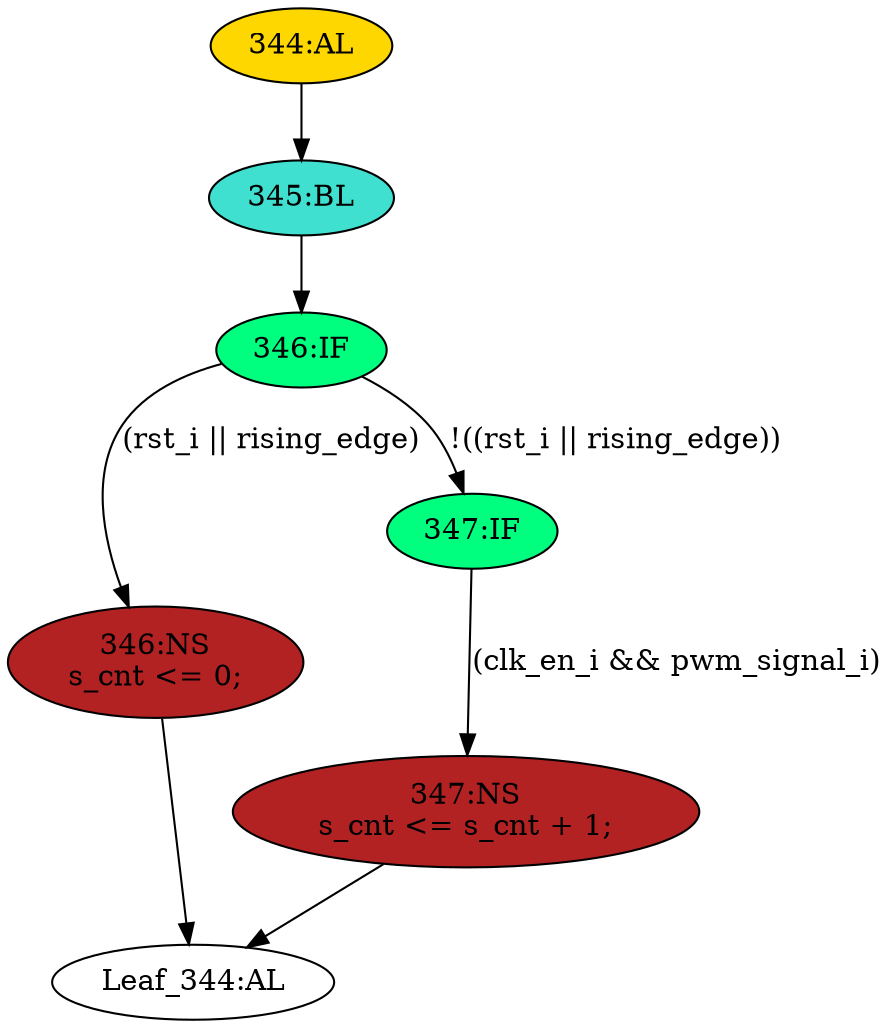 strict digraph "" {
	node [label="\N"];
	"347:NS"	 [ast="<pyverilog.vparser.ast.NonblockingSubstitution object at 0x7f79bdf600d0>",
		fillcolor=firebrick,
		label="347:NS
s_cnt <= s_cnt + 1;",
		statements="[<pyverilog.vparser.ast.NonblockingSubstitution object at 0x7f79bdf600d0>]",
		style=filled,
		typ=NonblockingSubstitution];
	"Leaf_344:AL"	 [def_var="['s_cnt']",
		label="Leaf_344:AL"];
	"347:NS" -> "Leaf_344:AL"	 [cond="[]",
		lineno=None];
	"346:NS"	 [ast="<pyverilog.vparser.ast.NonblockingSubstitution object at 0x7f79df516550>",
		fillcolor=firebrick,
		label="346:NS
s_cnt <= 0;",
		statements="[<pyverilog.vparser.ast.NonblockingSubstitution object at 0x7f79df516550>]",
		style=filled,
		typ=NonblockingSubstitution];
	"346:NS" -> "Leaf_344:AL"	 [cond="[]",
		lineno=None];
	"344:AL"	 [ast="<pyverilog.vparser.ast.Always object at 0x7f79df5166d0>",
		clk_sens=True,
		fillcolor=gold,
		label="344:AL",
		sens="['clk_i']",
		statements="[]",
		style=filled,
		typ=Always,
		use_var="['rising_edge', 'clk_en_i', 'rst_i', 's_cnt', 'pwm_signal_i']"];
	"345:BL"	 [ast="<pyverilog.vparser.ast.Block object at 0x7f79df5167d0>",
		fillcolor=turquoise,
		label="345:BL",
		statements="[]",
		style=filled,
		typ=Block];
	"344:AL" -> "345:BL"	 [cond="[]",
		lineno=None];
	"346:IF"	 [ast="<pyverilog.vparser.ast.IfStatement object at 0x7f79df516810>",
		fillcolor=springgreen,
		label="346:IF",
		statements="[]",
		style=filled,
		typ=IfStatement];
	"346:IF" -> "346:NS"	 [cond="['rst_i', 'rising_edge']",
		label="(rst_i || rising_edge)",
		lineno=346];
	"347:IF"	 [ast="<pyverilog.vparser.ast.IfStatement object at 0x7f79df516890>",
		fillcolor=springgreen,
		label="347:IF",
		statements="[]",
		style=filled,
		typ=IfStatement];
	"346:IF" -> "347:IF"	 [cond="['rst_i', 'rising_edge']",
		label="!((rst_i || rising_edge))",
		lineno=346];
	"345:BL" -> "346:IF"	 [cond="[]",
		lineno=None];
	"347:IF" -> "347:NS"	 [cond="['clk_en_i', 'pwm_signal_i']",
		label="(clk_en_i && pwm_signal_i)",
		lineno=347];
}
